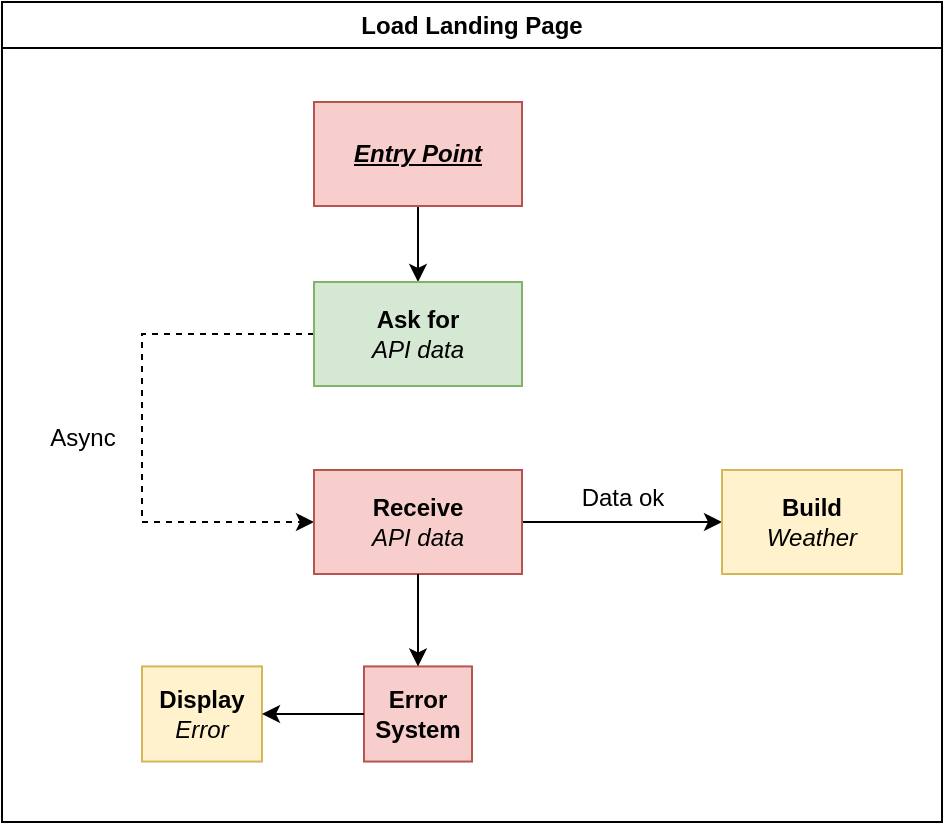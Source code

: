 <mxfile version="24.2.1" type="device">
  <diagram id="C5RBs43oDa-KdzZeNtuy" name="Page-1">
    <mxGraphModel dx="1050" dy="562" grid="1" gridSize="10" guides="1" tooltips="1" connect="1" arrows="1" fold="1" page="1" pageScale="1" pageWidth="827" pageHeight="1169" math="0" shadow="0">
      <root>
        <mxCell id="WIyWlLk6GJQsqaUBKTNV-0" />
        <mxCell id="WIyWlLk6GJQsqaUBKTNV-1" parent="WIyWlLk6GJQsqaUBKTNV-0" />
        <mxCell id="1xqybDiWn_lU7j_iLYuP-0" value="Load Landing Page" style="swimlane;whiteSpace=wrap;html=1;" vertex="1" parent="WIyWlLk6GJQsqaUBKTNV-1">
          <mxGeometry x="80" y="50" width="470" height="410" as="geometry" />
        </mxCell>
        <mxCell id="1xqybDiWn_lU7j_iLYuP-60" value="" style="edgeStyle=orthogonalEdgeStyle;rounded=0;orthogonalLoop=1;jettySize=auto;html=1;" edge="1" parent="1xqybDiWn_lU7j_iLYuP-0" source="1xqybDiWn_lU7j_iLYuP-61" target="1xqybDiWn_lU7j_iLYuP-63">
          <mxGeometry relative="1" as="geometry" />
        </mxCell>
        <mxCell id="1xqybDiWn_lU7j_iLYuP-61" value="&lt;b&gt;&lt;i&gt;&lt;u&gt;Entry Point&lt;/u&gt;&lt;/i&gt;&lt;/b&gt;" style="rounded=0;whiteSpace=wrap;html=1;fillColor=#f8cecc;strokeColor=#b85450;" vertex="1" parent="1xqybDiWn_lU7j_iLYuP-0">
          <mxGeometry x="156" y="50" width="104" height="52" as="geometry" />
        </mxCell>
        <mxCell id="1xqybDiWn_lU7j_iLYuP-62" style="edgeStyle=orthogonalEdgeStyle;rounded=0;orthogonalLoop=1;jettySize=auto;html=1;entryX=0;entryY=0.5;entryDx=0;entryDy=0;dashed=1;exitX=0;exitY=0.5;exitDx=0;exitDy=0;" edge="1" parent="1xqybDiWn_lU7j_iLYuP-0" source="1xqybDiWn_lU7j_iLYuP-63" target="1xqybDiWn_lU7j_iLYuP-66">
          <mxGeometry relative="1" as="geometry">
            <Array as="points">
              <mxPoint x="70" y="166" />
              <mxPoint x="70" y="260" />
            </Array>
          </mxGeometry>
        </mxCell>
        <mxCell id="1xqybDiWn_lU7j_iLYuP-63" value="&lt;b&gt;Ask for&lt;br&gt;&lt;/b&gt;&lt;i&gt;API data&lt;/i&gt;" style="rounded=0;whiteSpace=wrap;html=1;fillColor=#d5e8d4;strokeColor=#82b366;" vertex="1" parent="1xqybDiWn_lU7j_iLYuP-0">
          <mxGeometry x="156" y="140" width="104" height="52" as="geometry" />
        </mxCell>
        <mxCell id="1xqybDiWn_lU7j_iLYuP-64" value="" style="edgeStyle=orthogonalEdgeStyle;rounded=0;orthogonalLoop=1;jettySize=auto;html=1;" edge="1" parent="1xqybDiWn_lU7j_iLYuP-0" source="1xqybDiWn_lU7j_iLYuP-66" target="1xqybDiWn_lU7j_iLYuP-70">
          <mxGeometry relative="1" as="geometry" />
        </mxCell>
        <mxCell id="1xqybDiWn_lU7j_iLYuP-66" value="&lt;b&gt;Receive&lt;/b&gt;&lt;br&gt;&lt;i&gt;API data&lt;/i&gt;" style="rounded=0;whiteSpace=wrap;html=1;fillColor=#f8cecc;strokeColor=#b85450;" vertex="1" parent="1xqybDiWn_lU7j_iLYuP-0">
          <mxGeometry x="156" y="234" width="104" height="52" as="geometry" />
        </mxCell>
        <mxCell id="1xqybDiWn_lU7j_iLYuP-67" value="&lt;b&gt;Error System&lt;/b&gt;" style="rounded=0;whiteSpace=wrap;html=1;fillColor=#f8cecc;strokeColor=#b85450;" vertex="1" parent="1xqybDiWn_lU7j_iLYuP-0">
          <mxGeometry x="181" y="332.21" width="54" height="47.57" as="geometry" />
        </mxCell>
        <mxCell id="1xqybDiWn_lU7j_iLYuP-68" value="&lt;b&gt;Display &lt;/b&gt;&lt;i&gt;Error&lt;/i&gt;" style="rounded=0;whiteSpace=wrap;html=1;fillColor=#fff2cc;strokeColor=#d6b656;" vertex="1" parent="1xqybDiWn_lU7j_iLYuP-0">
          <mxGeometry x="70" y="332.21" width="60" height="47.57" as="geometry" />
        </mxCell>
        <mxCell id="1xqybDiWn_lU7j_iLYuP-69" value="" style="endArrow=classic;html=1;rounded=0;entryX=1;entryY=0.5;entryDx=0;entryDy=0;exitX=0;exitY=0.5;exitDx=0;exitDy=0;" edge="1" parent="1xqybDiWn_lU7j_iLYuP-0" source="1xqybDiWn_lU7j_iLYuP-67" target="1xqybDiWn_lU7j_iLYuP-68">
          <mxGeometry width="50" height="50" relative="1" as="geometry">
            <mxPoint x="71" y="434" as="sourcePoint" />
            <mxPoint x="341" y="462.57" as="targetPoint" />
          </mxGeometry>
        </mxCell>
        <mxCell id="1xqybDiWn_lU7j_iLYuP-70" value="&lt;b&gt;Build&lt;/b&gt;&lt;div&gt;&lt;i&gt;Weather&lt;/i&gt;&lt;/div&gt;" style="rounded=0;whiteSpace=wrap;html=1;fillColor=#fff2cc;strokeColor=#d6b656;" vertex="1" parent="1xqybDiWn_lU7j_iLYuP-0">
          <mxGeometry x="360" y="234" width="90" height="52" as="geometry" />
        </mxCell>
        <mxCell id="1xqybDiWn_lU7j_iLYuP-71" value="" style="endArrow=classic;html=1;rounded=0;exitX=0.5;exitY=1;exitDx=0;exitDy=0;entryX=0.5;entryY=0;entryDx=0;entryDy=0;" edge="1" parent="1xqybDiWn_lU7j_iLYuP-0" source="1xqybDiWn_lU7j_iLYuP-66" target="1xqybDiWn_lU7j_iLYuP-67">
          <mxGeometry width="50" height="50" relative="1" as="geometry">
            <mxPoint x="103" y="377" as="sourcePoint" />
            <mxPoint x="161" y="440" as="targetPoint" />
          </mxGeometry>
        </mxCell>
        <mxCell id="1xqybDiWn_lU7j_iLYuP-73" value="Data ok" style="text;html=1;align=center;verticalAlign=middle;resizable=0;points=[];autosize=1;strokeColor=none;fillColor=none;" vertex="1" parent="1xqybDiWn_lU7j_iLYuP-0">
          <mxGeometry x="280" y="233" width="60" height="30" as="geometry" />
        </mxCell>
        <mxCell id="1xqybDiWn_lU7j_iLYuP-74" value="Async" style="text;html=1;align=center;verticalAlign=middle;resizable=0;points=[];autosize=1;strokeColor=none;fillColor=none;" vertex="1" parent="1xqybDiWn_lU7j_iLYuP-0">
          <mxGeometry x="10" y="203" width="60" height="30" as="geometry" />
        </mxCell>
      </root>
    </mxGraphModel>
  </diagram>
</mxfile>
